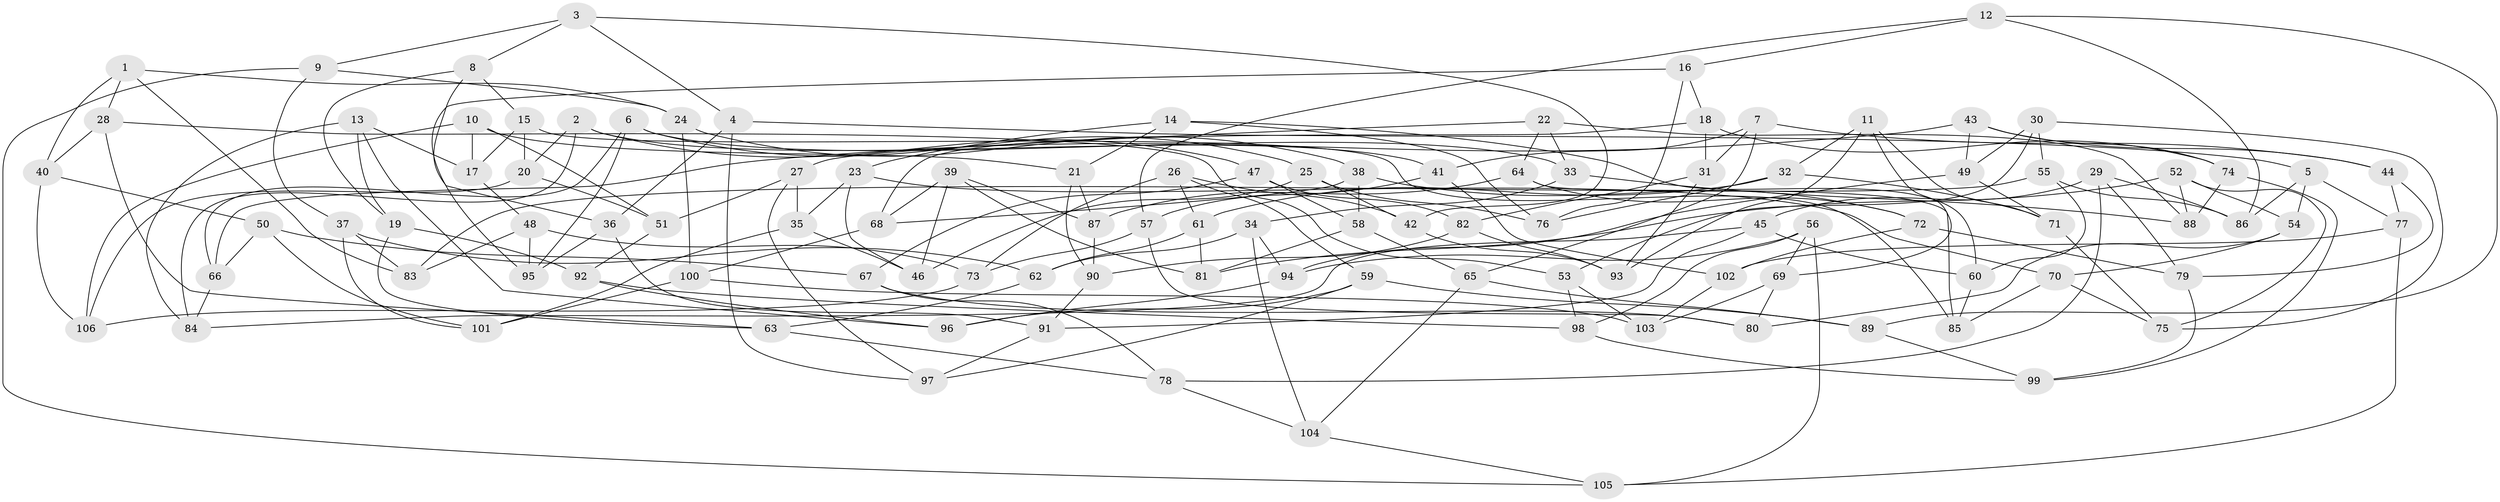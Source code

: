 // coarse degree distribution, {5: 0.1111111111111111, 6: 0.5714285714285714, 4: 0.2698412698412698, 3: 0.047619047619047616}
// Generated by graph-tools (version 1.1) at 2025/52/02/27/25 19:52:33]
// undirected, 106 vertices, 212 edges
graph export_dot {
graph [start="1"]
  node [color=gray90,style=filled];
  1;
  2;
  3;
  4;
  5;
  6;
  7;
  8;
  9;
  10;
  11;
  12;
  13;
  14;
  15;
  16;
  17;
  18;
  19;
  20;
  21;
  22;
  23;
  24;
  25;
  26;
  27;
  28;
  29;
  30;
  31;
  32;
  33;
  34;
  35;
  36;
  37;
  38;
  39;
  40;
  41;
  42;
  43;
  44;
  45;
  46;
  47;
  48;
  49;
  50;
  51;
  52;
  53;
  54;
  55;
  56;
  57;
  58;
  59;
  60;
  61;
  62;
  63;
  64;
  65;
  66;
  67;
  68;
  69;
  70;
  71;
  72;
  73;
  74;
  75;
  76;
  77;
  78;
  79;
  80;
  81;
  82;
  83;
  84;
  85;
  86;
  87;
  88;
  89;
  90;
  91;
  92;
  93;
  94;
  95;
  96;
  97;
  98;
  99;
  100;
  101;
  102;
  103;
  104;
  105;
  106;
  1 -- 28;
  1 -- 40;
  1 -- 83;
  1 -- 24;
  2 -- 84;
  2 -- 47;
  2 -- 41;
  2 -- 20;
  3 -- 9;
  3 -- 4;
  3 -- 42;
  3 -- 8;
  4 -- 5;
  4 -- 36;
  4 -- 97;
  5 -- 54;
  5 -- 77;
  5 -- 86;
  6 -- 33;
  6 -- 66;
  6 -- 25;
  6 -- 95;
  7 -- 31;
  7 -- 44;
  7 -- 41;
  7 -- 65;
  8 -- 19;
  8 -- 15;
  8 -- 36;
  9 -- 105;
  9 -- 37;
  9 -- 24;
  10 -- 21;
  10 -- 51;
  10 -- 17;
  10 -- 106;
  11 -- 32;
  11 -- 71;
  11 -- 93;
  11 -- 69;
  12 -- 89;
  12 -- 16;
  12 -- 86;
  12 -- 57;
  13 -- 19;
  13 -- 17;
  13 -- 96;
  13 -- 84;
  14 -- 60;
  14 -- 76;
  14 -- 21;
  14 -- 23;
  15 -- 17;
  15 -- 20;
  15 -- 85;
  16 -- 18;
  16 -- 76;
  16 -- 95;
  17 -- 48;
  18 -- 31;
  18 -- 74;
  18 -- 68;
  19 -- 92;
  19 -- 63;
  20 -- 106;
  20 -- 51;
  21 -- 90;
  21 -- 87;
  22 -- 88;
  22 -- 64;
  22 -- 27;
  22 -- 33;
  23 -- 35;
  23 -- 46;
  23 -- 70;
  24 -- 100;
  24 -- 38;
  25 -- 76;
  25 -- 42;
  25 -- 46;
  26 -- 59;
  26 -- 73;
  26 -- 42;
  26 -- 61;
  27 -- 51;
  27 -- 35;
  27 -- 97;
  28 -- 63;
  28 -- 40;
  28 -- 53;
  29 -- 79;
  29 -- 86;
  29 -- 78;
  29 -- 45;
  30 -- 55;
  30 -- 75;
  30 -- 53;
  30 -- 49;
  31 -- 93;
  31 -- 82;
  32 -- 71;
  32 -- 76;
  32 -- 61;
  33 -- 34;
  33 -- 88;
  34 -- 94;
  34 -- 104;
  34 -- 62;
  35 -- 46;
  35 -- 101;
  36 -- 95;
  36 -- 91;
  37 -- 101;
  37 -- 62;
  37 -- 83;
  38 -- 68;
  38 -- 72;
  38 -- 58;
  39 -- 87;
  39 -- 81;
  39 -- 68;
  39 -- 46;
  40 -- 50;
  40 -- 106;
  41 -- 57;
  41 -- 102;
  42 -- 93;
  43 -- 49;
  43 -- 66;
  43 -- 74;
  43 -- 44;
  44 -- 79;
  44 -- 77;
  45 -- 91;
  45 -- 84;
  45 -- 60;
  47 -- 82;
  47 -- 67;
  47 -- 58;
  48 -- 73;
  48 -- 83;
  48 -- 95;
  49 -- 94;
  49 -- 71;
  50 -- 101;
  50 -- 67;
  50 -- 66;
  51 -- 92;
  52 -- 88;
  52 -- 75;
  52 -- 81;
  52 -- 54;
  53 -- 103;
  53 -- 98;
  54 -- 70;
  54 -- 80;
  55 -- 60;
  55 -- 86;
  55 -- 83;
  56 -- 105;
  56 -- 98;
  56 -- 94;
  56 -- 69;
  57 -- 73;
  57 -- 80;
  58 -- 65;
  58 -- 81;
  59 -- 97;
  59 -- 96;
  59 -- 89;
  60 -- 85;
  61 -- 62;
  61 -- 81;
  62 -- 63;
  63 -- 78;
  64 -- 85;
  64 -- 72;
  64 -- 87;
  65 -- 104;
  65 -- 89;
  66 -- 84;
  67 -- 78;
  67 -- 80;
  68 -- 100;
  69 -- 103;
  69 -- 80;
  70 -- 75;
  70 -- 85;
  71 -- 75;
  72 -- 102;
  72 -- 79;
  73 -- 106;
  74 -- 88;
  74 -- 99;
  77 -- 102;
  77 -- 105;
  78 -- 104;
  79 -- 99;
  82 -- 93;
  82 -- 90;
  87 -- 90;
  89 -- 99;
  90 -- 91;
  91 -- 97;
  92 -- 96;
  92 -- 98;
  94 -- 96;
  98 -- 99;
  100 -- 103;
  100 -- 101;
  102 -- 103;
  104 -- 105;
}
